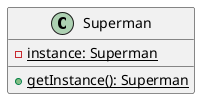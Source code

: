 @startuml Singleton

class Superman {
    {static} - instance: Superman
    {static} + getInstance(): Superman
}
@enduml